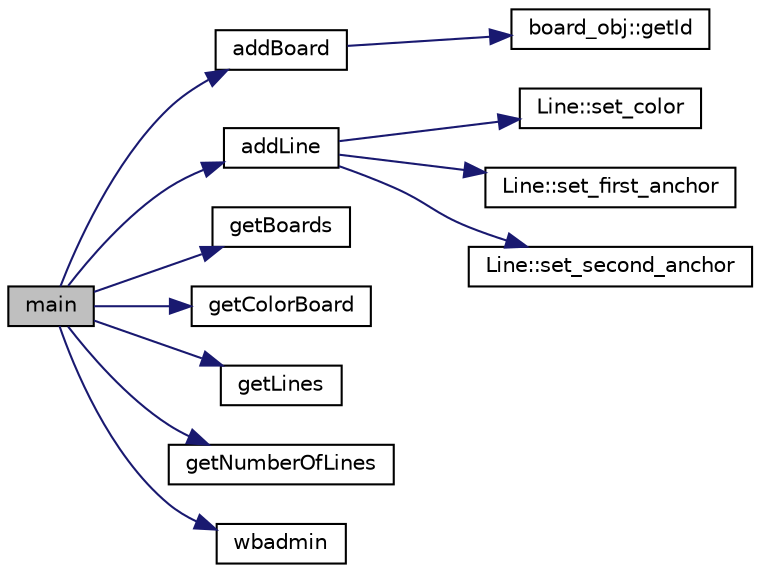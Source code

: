 digraph "main"
{
 // LATEX_PDF_SIZE
  edge [fontname="Helvetica",fontsize="10",labelfontname="Helvetica",labelfontsize="10"];
  node [fontname="Helvetica",fontsize="10",shape=record];
  rankdir="LR";
  Node1 [label="main",height=0.2,width=0.4,color="black", fillcolor="grey75", style="filled", fontcolor="black",tooltip=" "];
  Node1 -> Node2 [color="midnightblue",fontsize="10",style="solid",fontname="Helvetica"];
  Node2 [label="addBoard",height=0.2,width=0.4,color="black", fillcolor="white", style="filled",URL="$server_8cpp.html#a3e86c828bd1a0395140a3c27fd6d1d8d",tooltip=" "];
  Node2 -> Node3 [color="midnightblue",fontsize="10",style="solid",fontname="Helvetica"];
  Node3 [label="board_obj::getId",height=0.2,width=0.4,color="black", fillcolor="white", style="filled",URL="$classboard__obj.html#a0b81f826dc4e6c851c84c1fbb80cc4c8",tooltip=" "];
  Node1 -> Node4 [color="midnightblue",fontsize="10",style="solid",fontname="Helvetica"];
  Node4 [label="addLine",height=0.2,width=0.4,color="black", fillcolor="white", style="filled",URL="$server_8cpp.html#a927ef70dc6d962c9c946d051d6e4b09d",tooltip=" "];
  Node4 -> Node5 [color="midnightblue",fontsize="10",style="solid",fontname="Helvetica"];
  Node5 [label="Line::set_color",height=0.2,width=0.4,color="black", fillcolor="white", style="filled",URL="$class_line.html#aab1ca0c2555b30a473719684ce15de0d",tooltip=" "];
  Node4 -> Node6 [color="midnightblue",fontsize="10",style="solid",fontname="Helvetica"];
  Node6 [label="Line::set_first_anchor",height=0.2,width=0.4,color="black", fillcolor="white", style="filled",URL="$class_line.html#af2b4f0ed4829b796ffc6eb19f2c9ab55",tooltip=" "];
  Node4 -> Node7 [color="midnightblue",fontsize="10",style="solid",fontname="Helvetica"];
  Node7 [label="Line::set_second_anchor",height=0.2,width=0.4,color="black", fillcolor="white", style="filled",URL="$class_line.html#ad8f73aa2faaf9f339f4f8b9df5f4848e",tooltip=" "];
  Node1 -> Node8 [color="midnightblue",fontsize="10",style="solid",fontname="Helvetica"];
  Node8 [label="getBoards",height=0.2,width=0.4,color="black", fillcolor="white", style="filled",URL="$server_8cpp.html#a9a9209e0b4ce163f49fcc08f53817b0b",tooltip=" "];
  Node1 -> Node9 [color="midnightblue",fontsize="10",style="solid",fontname="Helvetica"];
  Node9 [label="getColorBoard",height=0.2,width=0.4,color="black", fillcolor="white", style="filled",URL="$server_8cpp.html#a7ef16601042e4a7e7847318214eade63",tooltip=" "];
  Node1 -> Node10 [color="midnightblue",fontsize="10",style="solid",fontname="Helvetica"];
  Node10 [label="getLines",height=0.2,width=0.4,color="black", fillcolor="white", style="filled",URL="$server_8cpp.html#abc4dc56e047bfcd8accca4456b0f29a9",tooltip=" "];
  Node1 -> Node11 [color="midnightblue",fontsize="10",style="solid",fontname="Helvetica"];
  Node11 [label="getNumberOfLines",height=0.2,width=0.4,color="black", fillcolor="white", style="filled",URL="$server_8cpp.html#a7fd8f5c31492c5fa4f60f9626f74daf6",tooltip=" "];
  Node1 -> Node12 [color="midnightblue",fontsize="10",style="solid",fontname="Helvetica"];
  Node12 [label="wbadmin",height=0.2,width=0.4,color="black", fillcolor="white", style="filled",URL="$server_8cpp.html#a2b58e9a94fde0d474fe55937b60176c7",tooltip=" "];
}
